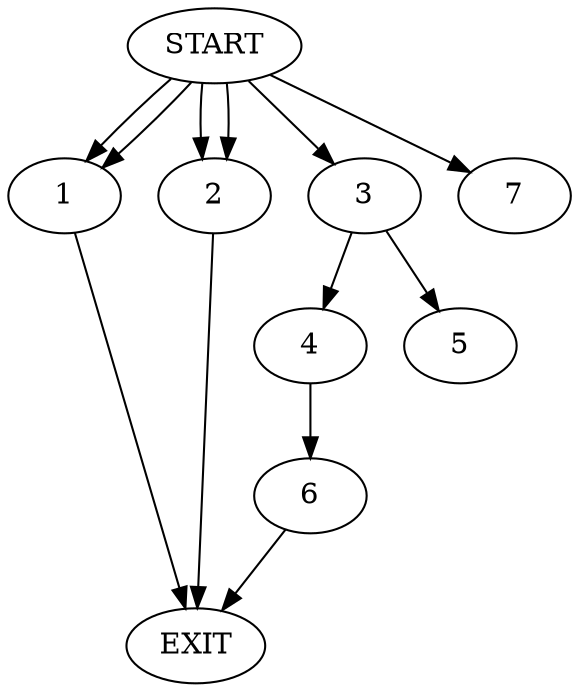 digraph { 
0 [label="START"];
1;
2;
3;
4;
5;
6;
7;
8[label="EXIT"];
0 -> 7;
0 -> 1;
0:s2 -> 1;
0:s3 -> 2;
0:s4 -> 2;
0:s5 -> 3;
1 -> 8;
2 -> 8;
3 -> 4;
3 -> 5;
4 -> 6;
6 -> 8;
}